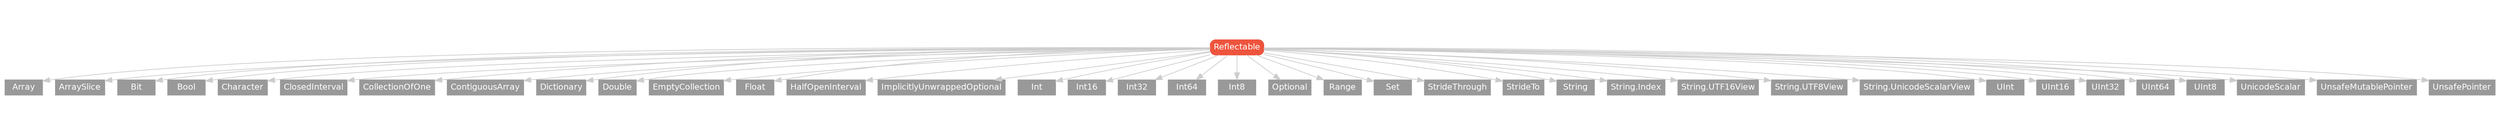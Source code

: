 strict digraph "Reflectable - Type Hierarchy - SwiftDoc.org" {
    pad="0.1,0.8"
    node [shape=box, style="filled,rounded", color="#999999", fillcolor="#999999", fontcolor=white, fontname=Helvetica, fontnames="Helvetica,sansserif", fontsize=12, margin="0.07,0.05", height="0.3"]
    edge [color="#cccccc"]
    "Array" [URL="/type/Array/hierarchy/", style=filled]
    "ArraySlice" [URL="/type/ArraySlice/hierarchy/", style=filled]
    "Bit" [URL="/type/Bit/hierarchy/", style=filled]
    "Bool" [URL="/type/Bool/hierarchy/", style=filled]
    "Character" [URL="/type/Character/hierarchy/", style=filled]
    "ClosedInterval" [URL="/type/ClosedInterval/hierarchy/", style=filled]
    "CollectionOfOne" [URL="/type/CollectionOfOne/hierarchy/", style=filled]
    "ContiguousArray" [URL="/type/ContiguousArray/hierarchy/", style=filled]
    "Dictionary" [URL="/type/Dictionary/hierarchy/", style=filled]
    "Double" [URL="/type/Double/hierarchy/", style=filled]
    "EmptyCollection" [URL="/type/EmptyCollection/hierarchy/", style=filled]
    "Float" [URL="/type/Float/hierarchy/", style=filled]
    "HalfOpenInterval" [URL="/type/HalfOpenInterval/hierarchy/", style=filled]
    "ImplicitlyUnwrappedOptional" [URL="/type/ImplicitlyUnwrappedOptional/hierarchy/", style=filled]
    "Int" [URL="/type/Int/hierarchy/", style=filled]
    "Int16" [URL="/type/Int16/hierarchy/", style=filled]
    "Int32" [URL="/type/Int32/hierarchy/", style=filled]
    "Int64" [URL="/type/Int64/hierarchy/", style=filled]
    "Int8" [URL="/type/Int8/hierarchy/", style=filled]
    "Optional" [URL="/type/Optional/hierarchy/", style=filled]
    "Range" [URL="/type/Range/hierarchy/", style=filled]
    "Reflectable" [URL="/protocol/Reflectable/", style="filled,rounded", fillcolor="#ee543d", color="#ee543d"]
    "Set" [URL="/type/Set/hierarchy/", style=filled]
    "StrideThrough" [URL="/type/StrideThrough/hierarchy/", style=filled]
    "StrideTo" [URL="/type/StrideTo/hierarchy/", style=filled]
    "String" [URL="/type/String/hierarchy/", style=filled]
    "String.Index" [URL="/type/String.Index/hierarchy/", style=filled]
    "String.UTF16View" [URL="/type/String.UTF16View/hierarchy/", style=filled]
    "String.UTF8View" [URL="/type/String.UTF8View/hierarchy/", style=filled]
    "String.UnicodeScalarView" [URL="/type/String.UnicodeScalarView/hierarchy/", style=filled]
    "UInt" [URL="/type/UInt/hierarchy/", style=filled]
    "UInt16" [URL="/type/UInt16/hierarchy/", style=filled]
    "UInt32" [URL="/type/UInt32/hierarchy/", style=filled]
    "UInt64" [URL="/type/UInt64/hierarchy/", style=filled]
    "UInt8" [URL="/type/UInt8/hierarchy/", style=filled]
    "UnicodeScalar" [URL="/type/UnicodeScalar/hierarchy/", style=filled]
    "UnsafeMutablePointer" [URL="/type/UnsafeMutablePointer/hierarchy/", style=filled]
    "UnsafePointer" [URL="/type/UnsafePointer/hierarchy/", style=filled]    "Reflectable" -> "Array"
    "Reflectable" -> "ArraySlice"
    "Reflectable" -> "Bit"
    "Reflectable" -> "Bool"
    "Reflectable" -> "Character"
    "Reflectable" -> "ClosedInterval"
    "Reflectable" -> "CollectionOfOne"
    "Reflectable" -> "ContiguousArray"
    "Reflectable" -> "Dictionary"
    "Reflectable" -> "Double"
    "Reflectable" -> "EmptyCollection"
    "Reflectable" -> "Float"
    "Reflectable" -> "HalfOpenInterval"
    "Reflectable" -> "ImplicitlyUnwrappedOptional"
    "Reflectable" -> "Int"
    "Reflectable" -> "Int16"
    "Reflectable" -> "Int32"
    "Reflectable" -> "Int64"
    "Reflectable" -> "Int8"
    "Reflectable" -> "Optional"
    "Reflectable" -> "Range"
    "Reflectable" -> "Set"
    "Reflectable" -> "StrideThrough"
    "Reflectable" -> "StrideTo"
    "Reflectable" -> "String"
    "Reflectable" -> "UInt"
    "Reflectable" -> "UInt16"
    "Reflectable" -> "UInt32"
    "Reflectable" -> "UInt64"
    "Reflectable" -> "UInt8"
    "Reflectable" -> "UnicodeScalar"
    "Reflectable" -> "UnsafeMutablePointer"
    "Reflectable" -> "UnsafePointer"
    "Reflectable" -> "String.Index"
    "Reflectable" -> "String.UTF16View"
    "Reflectable" -> "String.UTF8View"
    "Reflectable" -> "String.UnicodeScalarView"
    subgraph Types {
        rank = max; "Array"; "ArraySlice"; "Bit"; "Bool"; "Character"; "ClosedInterval"; "CollectionOfOne"; "ContiguousArray"; "Dictionary"; "Double"; "EmptyCollection"; "Float"; "HalfOpenInterval"; "ImplicitlyUnwrappedOptional"; "Int"; "Int16"; "Int32"; "Int64"; "Int8"; "Optional"; "Range"; "Set"; "StrideThrough"; "StrideTo"; "String"; "UInt"; "UInt16"; "UInt32"; "UInt64"; "UInt8"; "UnicodeScalar"; "UnsafeMutablePointer"; "UnsafePointer"; "String.Index"; "String.UTF16View"; "String.UTF8View"; "String.UnicodeScalarView";
    }
}